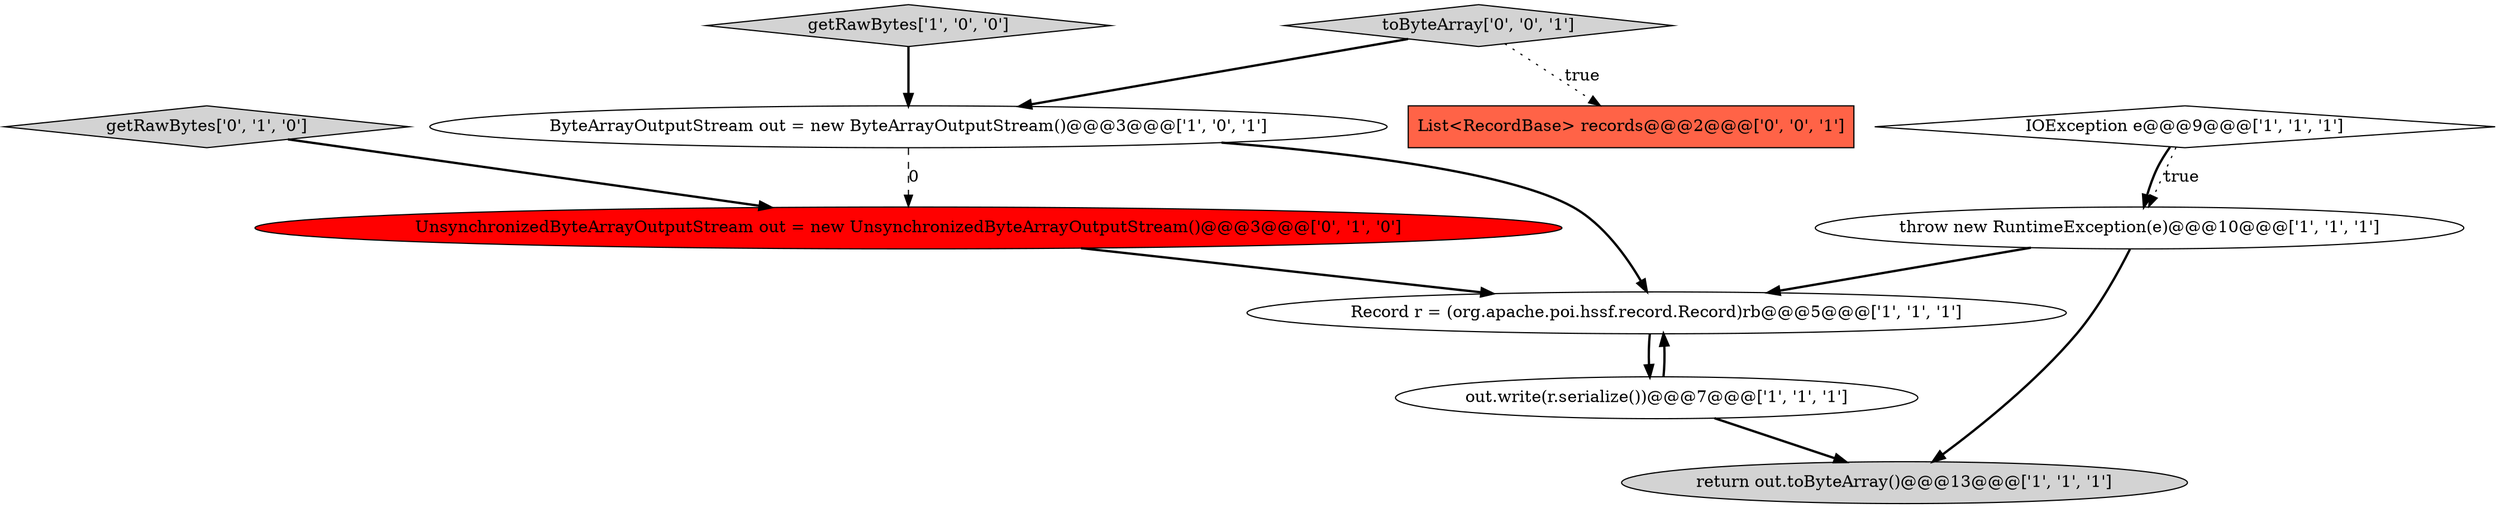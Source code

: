 digraph {
1 [style = filled, label = "return out.toByteArray()@@@13@@@['1', '1', '1']", fillcolor = lightgray, shape = ellipse image = "AAA0AAABBB1BBB"];
3 [style = filled, label = "IOException e@@@9@@@['1', '1', '1']", fillcolor = white, shape = diamond image = "AAA0AAABBB1BBB"];
5 [style = filled, label = "ByteArrayOutputStream out = new ByteArrayOutputStream()@@@3@@@['1', '0', '1']", fillcolor = white, shape = ellipse image = "AAA0AAABBB1BBB"];
4 [style = filled, label = "getRawBytes['1', '0', '0']", fillcolor = lightgray, shape = diamond image = "AAA0AAABBB1BBB"];
0 [style = filled, label = "throw new RuntimeException(e)@@@10@@@['1', '1', '1']", fillcolor = white, shape = ellipse image = "AAA0AAABBB1BBB"];
2 [style = filled, label = "out.write(r.serialize())@@@7@@@['1', '1', '1']", fillcolor = white, shape = ellipse image = "AAA0AAABBB1BBB"];
6 [style = filled, label = "Record r = (org.apache.poi.hssf.record.Record)rb@@@5@@@['1', '1', '1']", fillcolor = white, shape = ellipse image = "AAA0AAABBB1BBB"];
7 [style = filled, label = "UnsynchronizedByteArrayOutputStream out = new UnsynchronizedByteArrayOutputStream()@@@3@@@['0', '1', '0']", fillcolor = red, shape = ellipse image = "AAA1AAABBB2BBB"];
10 [style = filled, label = "toByteArray['0', '0', '1']", fillcolor = lightgray, shape = diamond image = "AAA0AAABBB3BBB"];
9 [style = filled, label = "List<RecordBase> records@@@2@@@['0', '0', '1']", fillcolor = tomato, shape = box image = "AAA0AAABBB3BBB"];
8 [style = filled, label = "getRawBytes['0', '1', '0']", fillcolor = lightgray, shape = diamond image = "AAA0AAABBB2BBB"];
8->7 [style = bold, label=""];
10->5 [style = bold, label=""];
5->6 [style = bold, label=""];
5->7 [style = dashed, label="0"];
10->9 [style = dotted, label="true"];
0->6 [style = bold, label=""];
4->5 [style = bold, label=""];
2->6 [style = bold, label=""];
2->1 [style = bold, label=""];
0->1 [style = bold, label=""];
3->0 [style = bold, label=""];
7->6 [style = bold, label=""];
3->0 [style = dotted, label="true"];
6->2 [style = bold, label=""];
}
